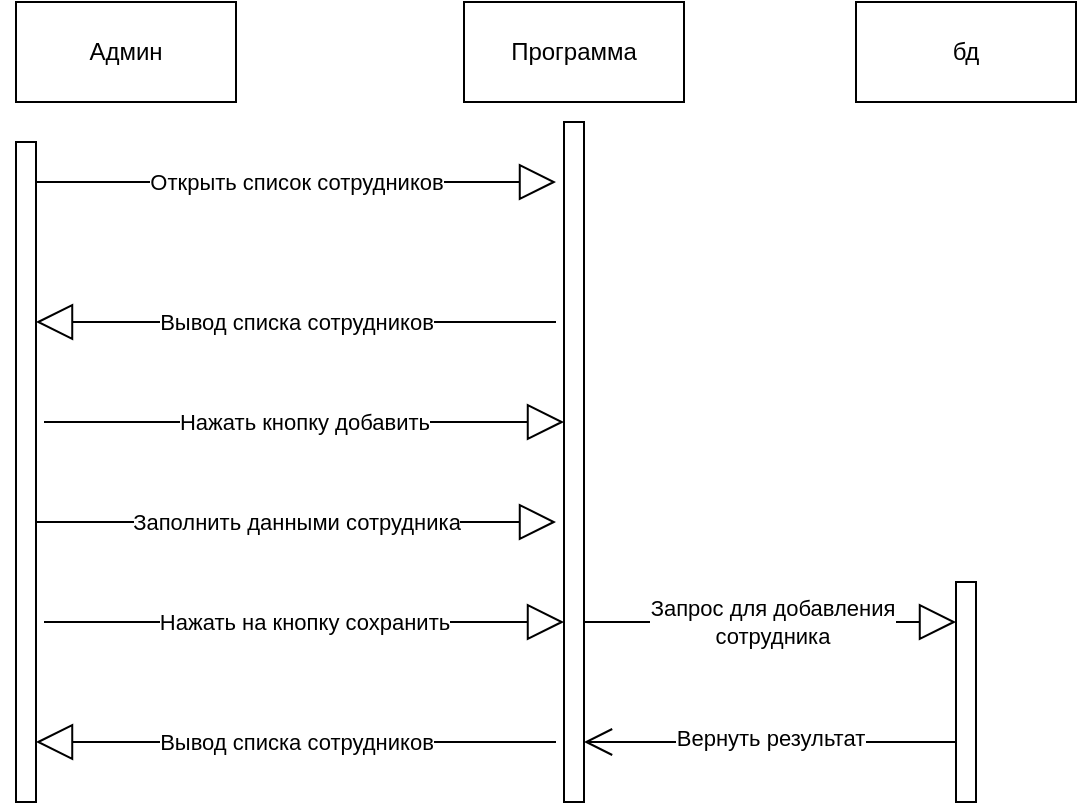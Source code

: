 <mxfile version="24.4.4" type="device">
  <diagram name="Page-1" id="Sj2x6cW2y5JQ7Eo2TBlC">
    <mxGraphModel dx="628" dy="636" grid="1" gridSize="10" guides="1" tooltips="1" connect="1" arrows="1" fold="1" page="1" pageScale="1" pageWidth="827" pageHeight="1169" math="0" shadow="0">
      <root>
        <mxCell id="0" />
        <mxCell id="1" parent="0" />
        <mxCell id="gwOjxGkQuXVdQYi5bwYu-195" value="Админ" style="html=1;whiteSpace=wrap;" vertex="1" parent="1">
          <mxGeometry x="80" y="70" width="110" height="50" as="geometry" />
        </mxCell>
        <mxCell id="gwOjxGkQuXVdQYi5bwYu-196" value="" style="html=1;points=[[0,0,0,0,5],[0,1,0,0,-5],[1,0,0,0,5],[1,1,0,0,-5]];perimeter=orthogonalPerimeter;outlineConnect=0;targetShapes=umlLifeline;portConstraint=eastwest;newEdgeStyle={&quot;curved&quot;:0,&quot;rounded&quot;:0};" vertex="1" parent="1">
          <mxGeometry x="80" y="140" width="10" height="330" as="geometry" />
        </mxCell>
        <mxCell id="gwOjxGkQuXVdQYi5bwYu-197" value="Программа" style="html=1;whiteSpace=wrap;" vertex="1" parent="1">
          <mxGeometry x="304" y="70" width="110" height="50" as="geometry" />
        </mxCell>
        <mxCell id="gwOjxGkQuXVdQYi5bwYu-198" value="бд" style="html=1;whiteSpace=wrap;" vertex="1" parent="1">
          <mxGeometry x="500" y="70" width="110" height="50" as="geometry" />
        </mxCell>
        <mxCell id="gwOjxGkQuXVdQYi5bwYu-199" value="Открыть список сотрудников" style="endArrow=block;endSize=16;endFill=0;html=1;rounded=0;" edge="1" parent="1">
          <mxGeometry width="160" relative="1" as="geometry">
            <mxPoint x="90" y="160" as="sourcePoint" />
            <mxPoint x="350" y="160" as="targetPoint" />
          </mxGeometry>
        </mxCell>
        <mxCell id="gwOjxGkQuXVdQYi5bwYu-200" value="" style="html=1;points=[[0,0,0,0,5],[0,1,0,0,-5],[1,0,0,0,5],[1,1,0,0,-5]];perimeter=orthogonalPerimeter;outlineConnect=0;targetShapes=umlLifeline;portConstraint=eastwest;newEdgeStyle={&quot;curved&quot;:0,&quot;rounded&quot;:0};" vertex="1" parent="1">
          <mxGeometry x="354" y="130" width="10" height="340" as="geometry" />
        </mxCell>
        <mxCell id="gwOjxGkQuXVdQYi5bwYu-201" value="" style="html=1;points=[[0,0,0,0,5],[0,1,0,0,-5],[1,0,0,0,5],[1,1,0,0,-5]];perimeter=orthogonalPerimeter;outlineConnect=0;targetShapes=umlLifeline;portConstraint=eastwest;newEdgeStyle={&quot;curved&quot;:0,&quot;rounded&quot;:0};" vertex="1" parent="1">
          <mxGeometry x="550" y="360" width="10" height="110" as="geometry" />
        </mxCell>
        <mxCell id="gwOjxGkQuXVdQYi5bwYu-202" value="Запрос для добавления&lt;br&gt;сотрудника" style="endArrow=block;endSize=16;endFill=0;html=1;rounded=0;" edge="1" parent="1">
          <mxGeometry x="0.004" width="160" relative="1" as="geometry">
            <mxPoint x="364" y="380" as="sourcePoint" />
            <mxPoint x="550" y="380" as="targetPoint" />
            <mxPoint as="offset" />
          </mxGeometry>
        </mxCell>
        <mxCell id="gwOjxGkQuXVdQYi5bwYu-203" value="" style="endArrow=open;endFill=1;endSize=12;html=1;rounded=0;" edge="1" parent="1" target="gwOjxGkQuXVdQYi5bwYu-200">
          <mxGeometry width="160" relative="1" as="geometry">
            <mxPoint x="550" y="440" as="sourcePoint" />
            <mxPoint x="90" y="440" as="targetPoint" />
          </mxGeometry>
        </mxCell>
        <mxCell id="gwOjxGkQuXVdQYi5bwYu-220" value="Вернуть результат" style="edgeLabel;html=1;align=center;verticalAlign=middle;resizable=0;points=[];" vertex="1" connectable="0" parent="gwOjxGkQuXVdQYi5bwYu-203">
          <mxGeometry x="0.006" y="-2" relative="1" as="geometry">
            <mxPoint as="offset" />
          </mxGeometry>
        </mxCell>
        <mxCell id="gwOjxGkQuXVdQYi5bwYu-204" value="Вывод списка сотрудников" style="endArrow=block;endSize=16;endFill=0;html=1;rounded=0;" edge="1" parent="1">
          <mxGeometry width="160" relative="1" as="geometry">
            <mxPoint x="350" y="440" as="sourcePoint" />
            <mxPoint x="90" y="440.0" as="targetPoint" />
          </mxGeometry>
        </mxCell>
        <mxCell id="gwOjxGkQuXVdQYi5bwYu-232" value="Вывод списка сотрудников" style="endArrow=block;endSize=16;endFill=0;html=1;rounded=0;" edge="1" parent="1" target="gwOjxGkQuXVdQYi5bwYu-196">
          <mxGeometry width="160" relative="1" as="geometry">
            <mxPoint x="350" y="230" as="sourcePoint" />
            <mxPoint x="400" y="230" as="targetPoint" />
          </mxGeometry>
        </mxCell>
        <mxCell id="gwOjxGkQuXVdQYi5bwYu-233" value="Нажать кнопку добавить" style="endArrow=block;endSize=16;endFill=0;html=1;rounded=0;" edge="1" parent="1">
          <mxGeometry width="160" relative="1" as="geometry">
            <mxPoint x="94" y="280" as="sourcePoint" />
            <mxPoint x="354" y="280" as="targetPoint" />
          </mxGeometry>
        </mxCell>
        <mxCell id="gwOjxGkQuXVdQYi5bwYu-235" value="Заполнить данными сотрудника" style="endArrow=block;endSize=16;endFill=0;html=1;rounded=0;" edge="1" parent="1">
          <mxGeometry width="160" relative="1" as="geometry">
            <mxPoint x="90" y="330" as="sourcePoint" />
            <mxPoint x="350" y="330" as="targetPoint" />
          </mxGeometry>
        </mxCell>
        <mxCell id="gwOjxGkQuXVdQYi5bwYu-236" value="Нажать на кнопку сохранить" style="endArrow=block;endSize=16;endFill=0;html=1;rounded=0;" edge="1" parent="1">
          <mxGeometry width="160" relative="1" as="geometry">
            <mxPoint x="94" y="380" as="sourcePoint" />
            <mxPoint x="354" y="380" as="targetPoint" />
          </mxGeometry>
        </mxCell>
      </root>
    </mxGraphModel>
  </diagram>
</mxfile>
